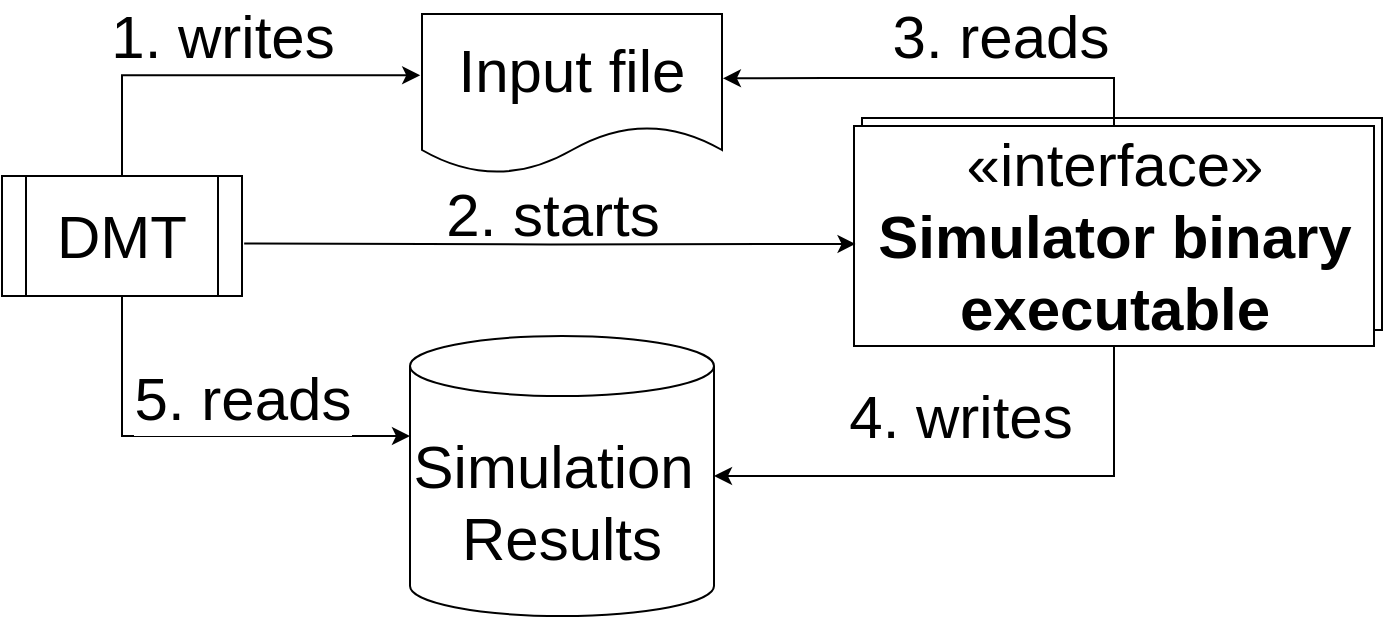 <mxfile version="15.4.0" type="device"><diagram id="kgpKYQtTHZ0yAKxKKP6v" name="Page-1"><mxGraphModel dx="630" dy="571" grid="1" gridSize="10" guides="1" tooltips="1" connect="1" arrows="1" fold="1" page="1" pageScale="1" pageWidth="850" pageHeight="1100" math="0" shadow="0"><root><mxCell id="0"/><mxCell id="1" parent="0"/><mxCell id="DODeGYC2WC5E-SaAVjb0-1" value="&lt;b style=&quot;font-size: 30px;&quot;&gt;&lt;br style=&quot;font-size: 30px;&quot;&gt;&lt;/b&gt;" style="html=1;fontSize=30;" parent="1" vertex="1"><mxGeometry x="580" y="251" width="260" height="106" as="geometry"/></mxCell><mxCell id="DODeGYC2WC5E-SaAVjb0-3" value="«interface»&lt;br style=&quot;font-size: 30px;&quot;&gt;&lt;b style=&quot;font-size: 30px;&quot;&gt;Simulator binary&lt;br style=&quot;font-size: 30px;&quot;&gt;executable&lt;br style=&quot;font-size: 30px;&quot;&gt;&lt;/b&gt;" style="html=1;fontSize=30;" parent="1" vertex="1"><mxGeometry x="576" y="255" width="260" height="110" as="geometry"/></mxCell><mxCell id="DODeGYC2WC5E-SaAVjb0-4" value="DMT" style="shape=process;whiteSpace=wrap;html=1;backgroundOutline=1;fontSize=30;" parent="1" vertex="1"><mxGeometry x="150" y="280" width="120" height="60" as="geometry"/></mxCell><mxCell id="DODeGYC2WC5E-SaAVjb0-6" value="Input file" style="shape=document;whiteSpace=wrap;html=1;boundedLbl=1;fontSize=30;" parent="1" vertex="1"><mxGeometry x="360" y="199" width="150" height="80" as="geometry"/></mxCell><mxCell id="DODeGYC2WC5E-SaAVjb0-7" value="" style="endArrow=classic;html=1;rounded=0;edgeStyle=orthogonalEdgeStyle;exitX=0.5;exitY=0;exitDx=0;exitDy=0;entryX=-0.006;entryY=0.383;entryDx=0;entryDy=0;entryPerimeter=0;fontSize=30;" parent="1" source="DODeGYC2WC5E-SaAVjb0-4" target="DODeGYC2WC5E-SaAVjb0-6" edge="1"><mxGeometry width="50" height="50" relative="1" as="geometry"><mxPoint x="350" y="410" as="sourcePoint"/><mxPoint x="400" y="360" as="targetPoint"/></mxGeometry></mxCell><mxCell id="DODeGYC2WC5E-SaAVjb0-20" value="1. writes" style="edgeLabel;html=1;align=center;verticalAlign=middle;resizable=0;points=[];labelBackgroundColor=none;fontSize=30;" parent="DODeGYC2WC5E-SaAVjb0-7" vertex="1" connectable="0"><mxGeometry x="0.119" y="-12" relative="1" as="geometry"><mxPoint x="-11" y="-32" as="offset"/></mxGeometry></mxCell><mxCell id="DODeGYC2WC5E-SaAVjb0-11" value="Simulation&amp;nbsp;&lt;br style=&quot;font-size: 30px;&quot;&gt;Results" style="shape=cylinder3;whiteSpace=wrap;html=1;boundedLbl=1;backgroundOutline=1;size=15;gradientDirection=radial;gradientColor=#C7C7C7;fillColor=none;fontSize=30;" parent="1" vertex="1"><mxGeometry x="354" y="360" width="152" height="140" as="geometry"/></mxCell><mxCell id="DODeGYC2WC5E-SaAVjb0-12" value="" style="endArrow=classic;html=1;rounded=0;edgeStyle=orthogonalEdgeStyle;exitX=0.5;exitY=1;exitDx=0;exitDy=0;entryX=1;entryY=0.5;entryDx=0;entryDy=0;entryPerimeter=0;fontSize=30;" parent="1" source="DODeGYC2WC5E-SaAVjb0-3" target="DODeGYC2WC5E-SaAVjb0-11" edge="1"><mxGeometry width="50" height="50" relative="1" as="geometry"><mxPoint x="501.68" y="237.8" as="sourcePoint"/><mxPoint x="569.25" y="295.45" as="targetPoint"/></mxGeometry></mxCell><mxCell id="DODeGYC2WC5E-SaAVjb0-21" value="4. writes" style="edgeLabel;html=1;align=center;verticalAlign=middle;resizable=0;points=[];fontSize=30;" parent="DODeGYC2WC5E-SaAVjb0-12" vertex="1" connectable="0"><mxGeometry x="0.288" y="-19" relative="1" as="geometry"><mxPoint x="28" y="-11" as="offset"/></mxGeometry></mxCell><mxCell id="DODeGYC2WC5E-SaAVjb0-15" value="" style="endArrow=classic;html=1;rounded=0;edgeStyle=orthogonalEdgeStyle;exitX=0.5;exitY=1;exitDx=0;exitDy=0;fontSize=30;" parent="1" source="DODeGYC2WC5E-SaAVjb0-4" target="DODeGYC2WC5E-SaAVjb0-11" edge="1"><mxGeometry width="50" height="50" relative="1" as="geometry"><mxPoint x="350" y="410" as="sourcePoint"/><mxPoint x="400" y="360" as="targetPoint"/><Array as="points"><mxPoint x="210" y="410"/></Array></mxGeometry></mxCell><mxCell id="DODeGYC2WC5E-SaAVjb0-16" value="5. reads" style="edgeLabel;html=1;align=center;verticalAlign=middle;resizable=0;points=[];fontSize=30;" parent="DODeGYC2WC5E-SaAVjb0-15" vertex="1" connectable="0"><mxGeometry x="-0.371" y="20" relative="1" as="geometry"><mxPoint x="40" y="-17" as="offset"/></mxGeometry></mxCell><mxCell id="DODeGYC2WC5E-SaAVjb0-17" value="" style="endArrow=classic;html=1;rounded=0;edgeStyle=orthogonalEdgeStyle;exitX=1.009;exitY=0.579;exitDx=0;exitDy=0;exitPerimeter=0;fontSize=30;entryX=0.003;entryY=0.536;entryDx=0;entryDy=0;entryPerimeter=0;" parent="1" target="DODeGYC2WC5E-SaAVjb0-3" edge="1"><mxGeometry width="50" height="50" relative="1" as="geometry"><mxPoint x="271.08" y="313.74" as="sourcePoint"/><mxPoint x="530" y="300" as="targetPoint"/></mxGeometry></mxCell><mxCell id="DODeGYC2WC5E-SaAVjb0-18" value="2. starts" style="edgeLabel;html=1;align=center;verticalAlign=middle;resizable=0;points=[];labelBackgroundColor=none;fontSize=30;" parent="DODeGYC2WC5E-SaAVjb0-17" vertex="1" connectable="0"><mxGeometry x="0.096" y="-1" relative="1" as="geometry"><mxPoint x="-14" y="-16" as="offset"/></mxGeometry></mxCell><mxCell id="DODeGYC2WC5E-SaAVjb0-23" value="" style="endArrow=classic;html=1;rounded=0;edgeStyle=orthogonalEdgeStyle;entryX=1.003;entryY=0.402;entryDx=0;entryDy=0;entryPerimeter=0;exitX=0.5;exitY=0;exitDx=0;exitDy=0;fontSize=30;" parent="1" source="DODeGYC2WC5E-SaAVjb0-3" target="DODeGYC2WC5E-SaAVjb0-6" edge="1"><mxGeometry width="50" height="50" relative="1" as="geometry"><mxPoint x="530" y="240" as="sourcePoint"/><mxPoint x="388" y="420.0" as="targetPoint"/><Array as="points"><mxPoint x="562" y="231"/><mxPoint x="492" y="231"/></Array></mxGeometry></mxCell><mxCell id="DODeGYC2WC5E-SaAVjb0-24" value="3. reads" style="edgeLabel;html=1;align=center;verticalAlign=middle;resizable=0;points=[];fontSize=30;" parent="DODeGYC2WC5E-SaAVjb0-23" vertex="1" connectable="0"><mxGeometry x="-0.371" y="20" relative="1" as="geometry"><mxPoint x="-12" y="-41" as="offset"/></mxGeometry></mxCell></root></mxGraphModel></diagram></mxfile>